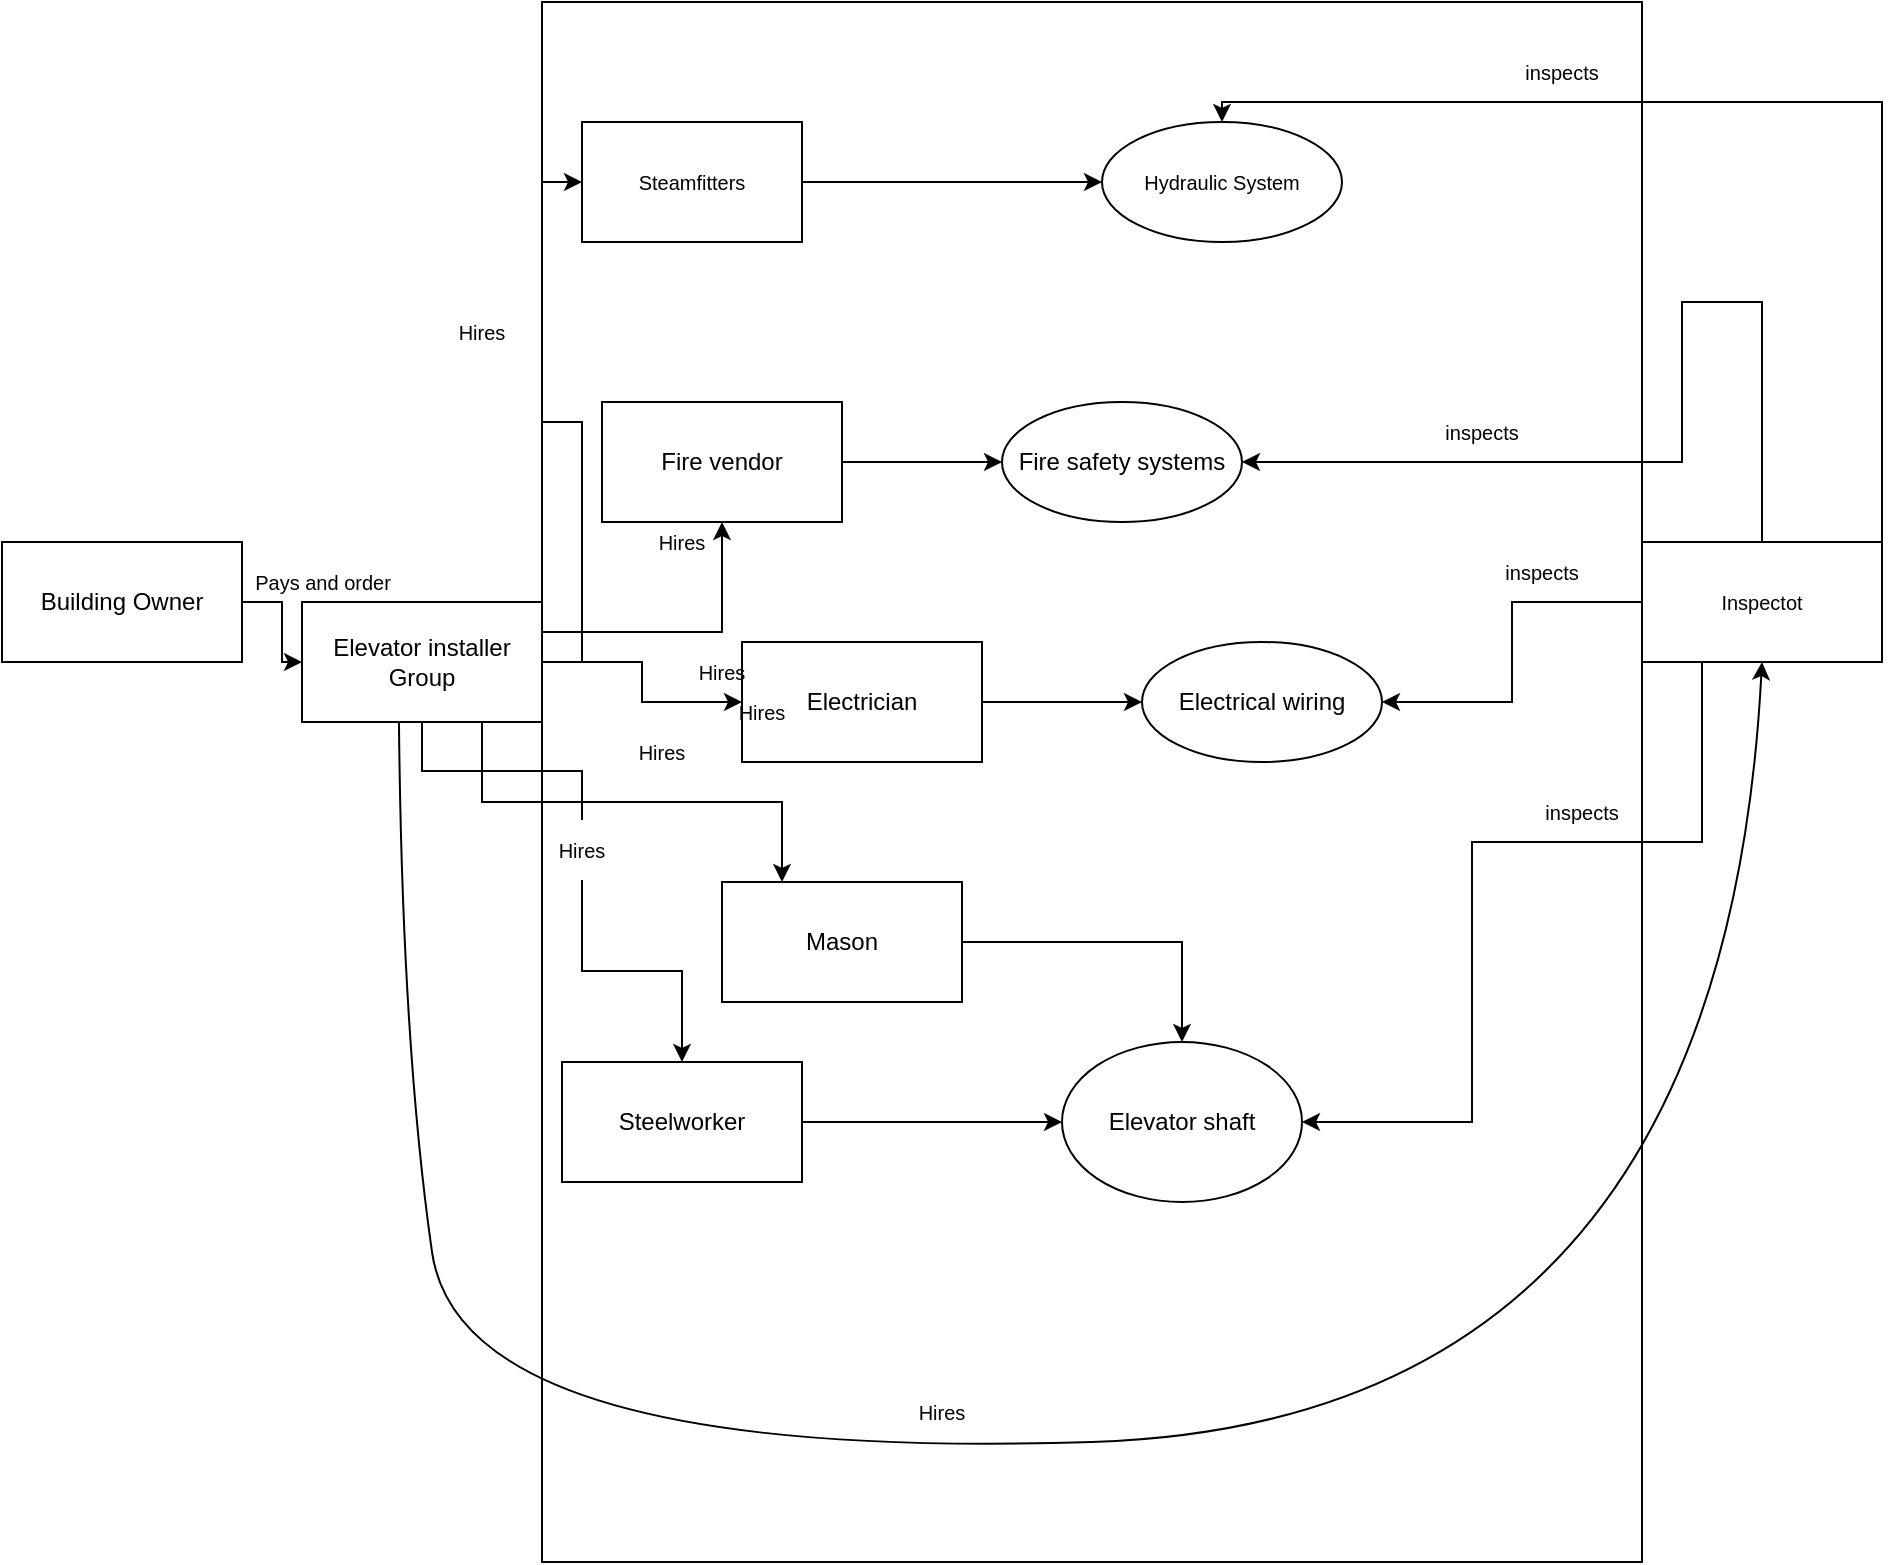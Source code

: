 <mxfile version="20.2.3" type="device"><diagram id="_VL9vzMzHalqrGmgpLYp" name="Page-1"><mxGraphModel dx="1221" dy="1591" grid="1" gridSize="10" guides="1" tooltips="1" connect="1" arrows="1" fold="1" page="1" pageScale="1" pageWidth="1169" pageHeight="827" math="0" shadow="0"><root><mxCell id="0"/><mxCell id="1" parent="0"/><mxCell id="Zg8MqL1wzI4Xp6gRV-3F-6" value="" style="edgeStyle=orthogonalEdgeStyle;rounded=0;orthogonalLoop=1;jettySize=auto;html=1;" edge="1" parent="1" source="Zg8MqL1wzI4Xp6gRV-3F-1" target="Zg8MqL1wzI4Xp6gRV-3F-5"><mxGeometry relative="1" as="geometry"/></mxCell><mxCell id="Zg8MqL1wzI4Xp6gRV-3F-1" value="Building Owner" style="rounded=0;whiteSpace=wrap;html=1;" vertex="1" parent="1"><mxGeometry x="10" y="260" width="120" height="60" as="geometry"/></mxCell><mxCell id="Zg8MqL1wzI4Xp6gRV-3F-8" value="" style="edgeStyle=orthogonalEdgeStyle;rounded=0;orthogonalLoop=1;jettySize=auto;html=1;" edge="1" parent="1" source="Zg8MqL1wzI4Xp6gRV-3F-5" target="Zg8MqL1wzI4Xp6gRV-3F-7"><mxGeometry relative="1" as="geometry"/></mxCell><mxCell id="Zg8MqL1wzI4Xp6gRV-3F-11" style="edgeStyle=orthogonalEdgeStyle;rounded=0;orthogonalLoop=1;jettySize=auto;html=1;exitX=1;exitY=0.25;exitDx=0;exitDy=0;entryX=0.5;entryY=1;entryDx=0;entryDy=0;" edge="1" parent="1" source="Zg8MqL1wzI4Xp6gRV-3F-5" target="Zg8MqL1wzI4Xp6gRV-3F-10"><mxGeometry relative="1" as="geometry"/></mxCell><mxCell id="Zg8MqL1wzI4Xp6gRV-3F-12" style="edgeStyle=orthogonalEdgeStyle;rounded=0;orthogonalLoop=1;jettySize=auto;html=1;exitX=0.75;exitY=1;exitDx=0;exitDy=0;entryX=0.25;entryY=0;entryDx=0;entryDy=0;" edge="1" parent="1" source="Zg8MqL1wzI4Xp6gRV-3F-5" target="Zg8MqL1wzI4Xp6gRV-3F-13"><mxGeometry relative="1" as="geometry"><mxPoint x="360" y="440" as="targetPoint"/></mxGeometry></mxCell><mxCell id="Zg8MqL1wzI4Xp6gRV-3F-14" style="edgeStyle=orthogonalEdgeStyle;rounded=0;orthogonalLoop=1;jettySize=auto;html=1;exitX=0.5;exitY=1;exitDx=0;exitDy=0;startArrow=none;" edge="1" parent="1" source="Zg8MqL1wzI4Xp6gRV-3F-33" target="Zg8MqL1wzI4Xp6gRV-3F-15"><mxGeometry relative="1" as="geometry"><mxPoint x="330" y="520" as="targetPoint"/></mxGeometry></mxCell><mxCell id="Zg8MqL1wzI4Xp6gRV-3F-24" style="edgeStyle=orthogonalEdgeStyle;rounded=0;orthogonalLoop=1;jettySize=auto;html=1;fontSize=10;entryX=0;entryY=0.5;entryDx=0;entryDy=0;" edge="1" parent="1" source="Zg8MqL1wzI4Xp6gRV-3F-5" target="Zg8MqL1wzI4Xp6gRV-3F-25"><mxGeometry relative="1" as="geometry"><mxPoint x="300" y="80" as="targetPoint"/></mxGeometry></mxCell><mxCell id="Zg8MqL1wzI4Xp6gRV-3F-5" value="Elevator installer&lt;br&gt;Group" style="whiteSpace=wrap;html=1;rounded=0;" vertex="1" parent="1"><mxGeometry x="160" y="290" width="120" height="60" as="geometry"/></mxCell><mxCell id="Zg8MqL1wzI4Xp6gRV-3F-20" value="" style="edgeStyle=orthogonalEdgeStyle;rounded=0;orthogonalLoop=1;jettySize=auto;html=1;" edge="1" parent="1" source="Zg8MqL1wzI4Xp6gRV-3F-7" target="Zg8MqL1wzI4Xp6gRV-3F-19"><mxGeometry relative="1" as="geometry"/></mxCell><mxCell id="Zg8MqL1wzI4Xp6gRV-3F-7" value="Electrician" style="whiteSpace=wrap;html=1;rounded=0;" vertex="1" parent="1"><mxGeometry x="380" y="310" width="120" height="60" as="geometry"/></mxCell><mxCell id="Zg8MqL1wzI4Xp6gRV-3F-22" value="" style="edgeStyle=orthogonalEdgeStyle;rounded=0;orthogonalLoop=1;jettySize=auto;html=1;" edge="1" parent="1" source="Zg8MqL1wzI4Xp6gRV-3F-10" target="Zg8MqL1wzI4Xp6gRV-3F-21"><mxGeometry relative="1" as="geometry"/></mxCell><mxCell id="Zg8MqL1wzI4Xp6gRV-3F-10" value="Fire vendor" style="rounded=0;whiteSpace=wrap;html=1;" vertex="1" parent="1"><mxGeometry x="310" y="190" width="120" height="60" as="geometry"/></mxCell><mxCell id="Zg8MqL1wzI4Xp6gRV-3F-17" style="edgeStyle=orthogonalEdgeStyle;rounded=0;orthogonalLoop=1;jettySize=auto;html=1;entryX=0.5;entryY=0;entryDx=0;entryDy=0;" edge="1" parent="1" source="Zg8MqL1wzI4Xp6gRV-3F-13" target="Zg8MqL1wzI4Xp6gRV-3F-16"><mxGeometry relative="1" as="geometry"/></mxCell><mxCell id="Zg8MqL1wzI4Xp6gRV-3F-13" value="Mason" style="rounded=0;whiteSpace=wrap;html=1;" vertex="1" parent="1"><mxGeometry x="370" y="430" width="120" height="60" as="geometry"/></mxCell><mxCell id="Zg8MqL1wzI4Xp6gRV-3F-18" style="edgeStyle=orthogonalEdgeStyle;rounded=0;orthogonalLoop=1;jettySize=auto;html=1;entryX=0;entryY=0.5;entryDx=0;entryDy=0;" edge="1" parent="1" source="Zg8MqL1wzI4Xp6gRV-3F-15" target="Zg8MqL1wzI4Xp6gRV-3F-16"><mxGeometry relative="1" as="geometry"/></mxCell><mxCell id="Zg8MqL1wzI4Xp6gRV-3F-15" value="Steelworker" style="rounded=0;whiteSpace=wrap;html=1;" vertex="1" parent="1"><mxGeometry x="290" y="520" width="120" height="60" as="geometry"/></mxCell><mxCell id="Zg8MqL1wzI4Xp6gRV-3F-16" value="Elevator shaft" style="ellipse;whiteSpace=wrap;html=1;" vertex="1" parent="1"><mxGeometry x="540" y="510" width="120" height="80" as="geometry"/></mxCell><mxCell id="Zg8MqL1wzI4Xp6gRV-3F-19" value="Electrical wiring" style="ellipse;whiteSpace=wrap;html=1;rounded=0;" vertex="1" parent="1"><mxGeometry x="580" y="310" width="120" height="60" as="geometry"/></mxCell><mxCell id="Zg8MqL1wzI4Xp6gRV-3F-21" value="Fire safety systems" style="ellipse;whiteSpace=wrap;html=1;rounded=0;" vertex="1" parent="1"><mxGeometry x="510" y="190" width="120" height="60" as="geometry"/></mxCell><mxCell id="Zg8MqL1wzI4Xp6gRV-3F-23" value="&lt;font style=&quot;font-size: 10px;&quot;&gt;Pays and order&lt;/font&gt;" style="text;html=1;align=center;verticalAlign=middle;resizable=0;points=[];autosize=1;strokeColor=none;fillColor=none;" vertex="1" parent="1"><mxGeometry x="125" y="265" width="90" height="30" as="geometry"/></mxCell><mxCell id="Zg8MqL1wzI4Xp6gRV-3F-28" value="" style="edgeStyle=orthogonalEdgeStyle;rounded=0;orthogonalLoop=1;jettySize=auto;html=1;fontSize=10;" edge="1" parent="1" source="Zg8MqL1wzI4Xp6gRV-3F-25" target="Zg8MqL1wzI4Xp6gRV-3F-27"><mxGeometry relative="1" as="geometry"/></mxCell><mxCell id="Zg8MqL1wzI4Xp6gRV-3F-25" value="Steamfitters" style="rounded=0;whiteSpace=wrap;html=1;fontSize=10;" vertex="1" parent="1"><mxGeometry x="300" y="50" width="110" height="60" as="geometry"/></mxCell><mxCell id="Zg8MqL1wzI4Xp6gRV-3F-27" value="Hydraulic System" style="ellipse;whiteSpace=wrap;html=1;fontSize=10;rounded=0;" vertex="1" parent="1"><mxGeometry x="560" y="50" width="120" height="60" as="geometry"/></mxCell><mxCell id="Zg8MqL1wzI4Xp6gRV-3F-42" style="edgeStyle=orthogonalEdgeStyle;rounded=0;orthogonalLoop=1;jettySize=auto;html=1;fontSize=10;" edge="1" parent="1" source="Zg8MqL1wzI4Xp6gRV-3F-30" target="Zg8MqL1wzI4Xp6gRV-3F-27"><mxGeometry relative="1" as="geometry"><mxPoint x="890" y="40" as="targetPoint"/><Array as="points"><mxPoint x="950" y="40"/><mxPoint x="620" y="40"/></Array></mxGeometry></mxCell><mxCell id="Zg8MqL1wzI4Xp6gRV-3F-46" style="edgeStyle=orthogonalEdgeStyle;rounded=0;orthogonalLoop=1;jettySize=auto;html=1;fontSize=10;entryX=1;entryY=0.5;entryDx=0;entryDy=0;" edge="1" parent="1" source="Zg8MqL1wzI4Xp6gRV-3F-30" target="Zg8MqL1wzI4Xp6gRV-3F-21"><mxGeometry relative="1" as="geometry"><mxPoint x="850" y="120" as="targetPoint"/><Array as="points"><mxPoint x="890" y="140"/><mxPoint x="850" y="140"/><mxPoint x="850" y="220"/></Array></mxGeometry></mxCell><mxCell id="Zg8MqL1wzI4Xp6gRV-3F-49" style="edgeStyle=orthogonalEdgeStyle;rounded=0;orthogonalLoop=1;jettySize=auto;html=1;entryX=1;entryY=0.5;entryDx=0;entryDy=0;fontSize=10;" edge="1" parent="1" source="Zg8MqL1wzI4Xp6gRV-3F-30" target="Zg8MqL1wzI4Xp6gRV-3F-19"><mxGeometry relative="1" as="geometry"/></mxCell><mxCell id="Zg8MqL1wzI4Xp6gRV-3F-51" style="edgeStyle=orthogonalEdgeStyle;rounded=0;orthogonalLoop=1;jettySize=auto;html=1;entryX=1;entryY=0.5;entryDx=0;entryDy=0;fontSize=10;" edge="1" parent="1" source="Zg8MqL1wzI4Xp6gRV-3F-30" target="Zg8MqL1wzI4Xp6gRV-3F-16"><mxGeometry relative="1" as="geometry"><Array as="points"><mxPoint x="860" y="410"/><mxPoint x="745" y="410"/><mxPoint x="745" y="550"/></Array></mxGeometry></mxCell><mxCell id="Zg8MqL1wzI4Xp6gRV-3F-30" value="Inspectot" style="rounded=0;whiteSpace=wrap;html=1;fontSize=10;" vertex="1" parent="1"><mxGeometry x="830" y="260" width="120" height="60" as="geometry"/></mxCell><mxCell id="Zg8MqL1wzI4Xp6gRV-3F-31" value="" style="curved=1;endArrow=classic;html=1;rounded=0;fontSize=10;exitX=0.404;exitY=0.992;exitDx=0;exitDy=0;entryX=0.5;entryY=1;entryDx=0;entryDy=0;exitPerimeter=0;" edge="1" parent="1" source="Zg8MqL1wzI4Xp6gRV-3F-5" target="Zg8MqL1wzI4Xp6gRV-3F-30"><mxGeometry width="50" height="50" relative="1" as="geometry"><mxPoint x="130" y="420" as="sourcePoint"/><mxPoint x="890" y="670" as="targetPoint"/><Array as="points"><mxPoint x="210" y="510"/><mxPoint x="240" y="720"/><mxPoint x="870" y="700"/></Array></mxGeometry></mxCell><mxCell id="Zg8MqL1wzI4Xp6gRV-3F-32" value="Hires" style="text;html=1;strokeColor=none;fillColor=none;align=center;verticalAlign=middle;whiteSpace=wrap;rounded=0;fontSize=10;" vertex="1" parent="1"><mxGeometry x="450" y="680" width="60" height="30" as="geometry"/></mxCell><mxCell id="Zg8MqL1wzI4Xp6gRV-3F-33" value="Hires" style="text;html=1;strokeColor=none;fillColor=none;align=center;verticalAlign=middle;whiteSpace=wrap;rounded=0;fontSize=10;" vertex="1" parent="1"><mxGeometry x="270" y="399" width="60" height="30" as="geometry"/></mxCell><mxCell id="Zg8MqL1wzI4Xp6gRV-3F-34" value="" style="edgeStyle=orthogonalEdgeStyle;rounded=0;orthogonalLoop=1;jettySize=auto;html=1;exitX=0.5;exitY=1;exitDx=0;exitDy=0;endArrow=none;" edge="1" parent="1" source="Zg8MqL1wzI4Xp6gRV-3F-5" target="Zg8MqL1wzI4Xp6gRV-3F-33"><mxGeometry relative="1" as="geometry"><mxPoint x="350.059" y="520.0" as="targetPoint"/><mxPoint x="270" y="320" as="sourcePoint"/></mxGeometry></mxCell><mxCell id="Zg8MqL1wzI4Xp6gRV-3F-35" value="Hires" style="text;html=1;strokeColor=none;fillColor=none;align=center;verticalAlign=middle;whiteSpace=wrap;rounded=0;fontSize=10;" vertex="1" parent="1"><mxGeometry x="310" y="350" width="60" height="30" as="geometry"/></mxCell><mxCell id="Zg8MqL1wzI4Xp6gRV-3F-36" value="Hires" style="text;html=1;strokeColor=none;fillColor=none;align=center;verticalAlign=middle;whiteSpace=wrap;rounded=0;fontSize=10;" vertex="1" parent="1"><mxGeometry x="350" y="310" width="40" height="30" as="geometry"/></mxCell><mxCell id="Zg8MqL1wzI4Xp6gRV-3F-38" value="Hires" style="text;html=1;strokeColor=none;fillColor=none;align=center;verticalAlign=middle;whiteSpace=wrap;rounded=0;fontSize=10;" vertex="1" parent="1"><mxGeometry x="330" y="250" width="40" height="20" as="geometry"/></mxCell><mxCell id="Zg8MqL1wzI4Xp6gRV-3F-39" value="Hires" style="text;html=1;strokeColor=none;fillColor=none;align=center;verticalAlign=middle;whiteSpace=wrap;rounded=0;fontSize=10;" vertex="1" parent="1"><mxGeometry x="370" y="330" width="40" height="30" as="geometry"/></mxCell><mxCell id="Zg8MqL1wzI4Xp6gRV-3F-41" value="Hires" style="text;html=1;strokeColor=none;fillColor=none;align=center;verticalAlign=middle;whiteSpace=wrap;rounded=0;fontSize=10;" vertex="1" parent="1"><mxGeometry x="230" y="140" width="40" height="30" as="geometry"/></mxCell><mxCell id="Zg8MqL1wzI4Xp6gRV-3F-43" value="inspects" style="text;html=1;strokeColor=none;fillColor=none;align=center;verticalAlign=middle;whiteSpace=wrap;rounded=0;fontSize=10;" vertex="1" parent="1"><mxGeometry x="760" y="10" width="60" height="30" as="geometry"/></mxCell><mxCell id="Zg8MqL1wzI4Xp6gRV-3F-47" value="inspects" style="text;html=1;strokeColor=none;fillColor=none;align=center;verticalAlign=middle;whiteSpace=wrap;rounded=0;fontSize=10;" vertex="1" parent="1"><mxGeometry x="720" y="190" width="60" height="30" as="geometry"/></mxCell><mxCell id="Zg8MqL1wzI4Xp6gRV-3F-50" value="inspects" style="text;html=1;strokeColor=none;fillColor=none;align=center;verticalAlign=middle;whiteSpace=wrap;rounded=0;fontSize=10;" vertex="1" parent="1"><mxGeometry x="750" y="260" width="60" height="30" as="geometry"/></mxCell><mxCell id="Zg8MqL1wzI4Xp6gRV-3F-52" value="inspects" style="text;html=1;strokeColor=none;fillColor=none;align=center;verticalAlign=middle;whiteSpace=wrap;rounded=0;fontSize=10;" vertex="1" parent="1"><mxGeometry x="770" y="380" width="60" height="30" as="geometry"/></mxCell><mxCell id="Zg8MqL1wzI4Xp6gRV-3F-53" value="" style="rounded=0;whiteSpace=wrap;html=1;fontSize=10;fillColor=none;" vertex="1" parent="1"><mxGeometry x="280" y="-10" width="550" height="780" as="geometry"/></mxCell></root></mxGraphModel></diagram></mxfile>